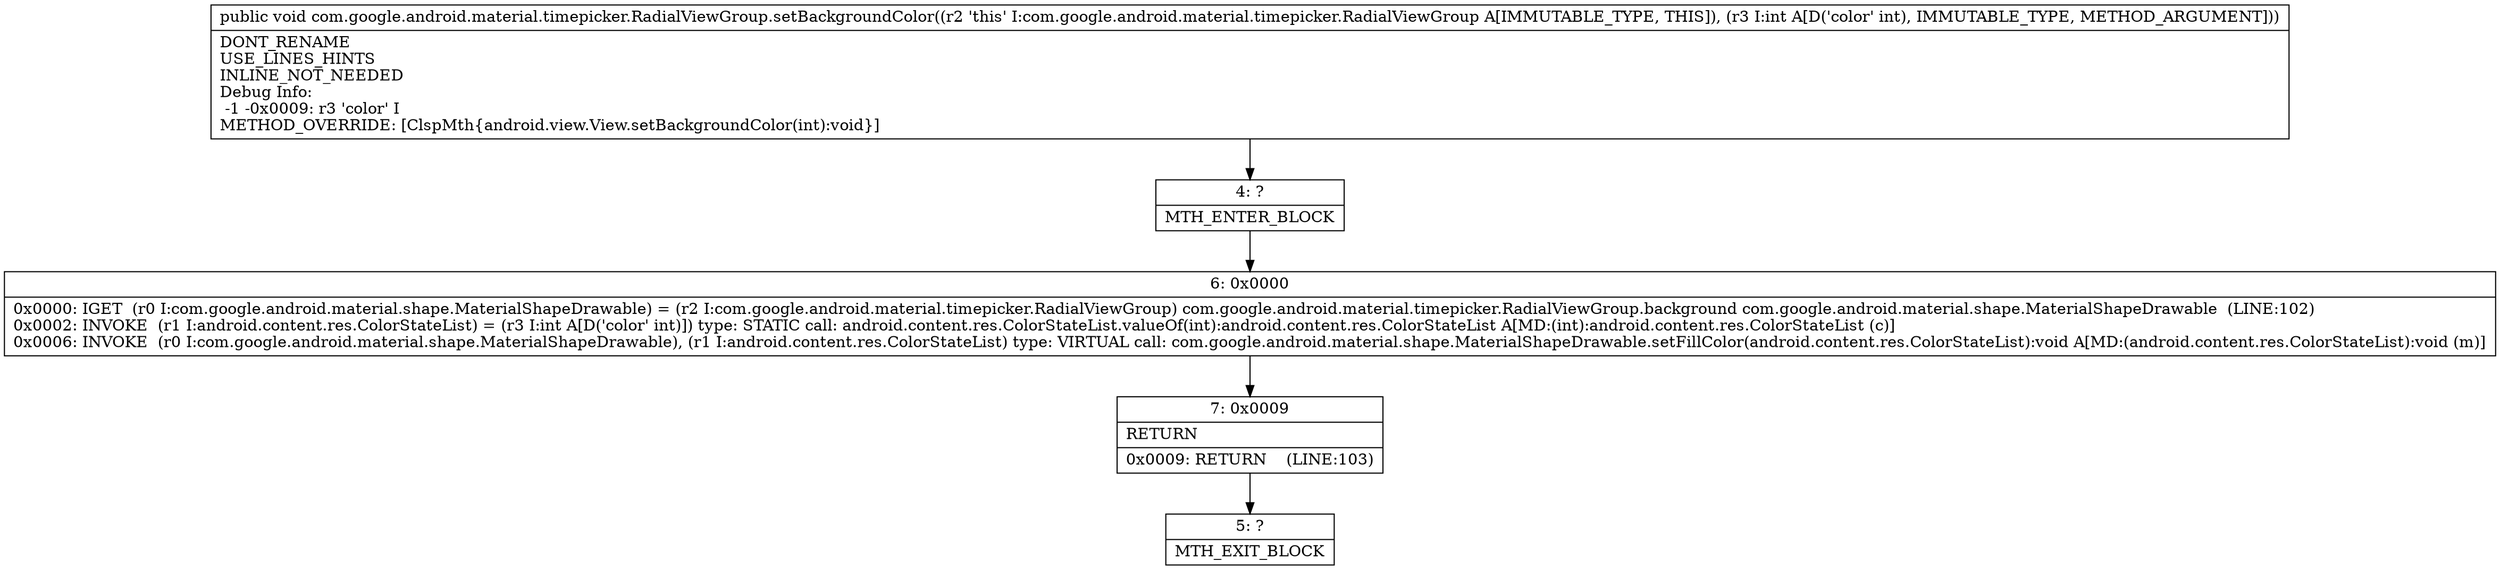 digraph "CFG forcom.google.android.material.timepicker.RadialViewGroup.setBackgroundColor(I)V" {
Node_4 [shape=record,label="{4\:\ ?|MTH_ENTER_BLOCK\l}"];
Node_6 [shape=record,label="{6\:\ 0x0000|0x0000: IGET  (r0 I:com.google.android.material.shape.MaterialShapeDrawable) = (r2 I:com.google.android.material.timepicker.RadialViewGroup) com.google.android.material.timepicker.RadialViewGroup.background com.google.android.material.shape.MaterialShapeDrawable  (LINE:102)\l0x0002: INVOKE  (r1 I:android.content.res.ColorStateList) = (r3 I:int A[D('color' int)]) type: STATIC call: android.content.res.ColorStateList.valueOf(int):android.content.res.ColorStateList A[MD:(int):android.content.res.ColorStateList (c)]\l0x0006: INVOKE  (r0 I:com.google.android.material.shape.MaterialShapeDrawable), (r1 I:android.content.res.ColorStateList) type: VIRTUAL call: com.google.android.material.shape.MaterialShapeDrawable.setFillColor(android.content.res.ColorStateList):void A[MD:(android.content.res.ColorStateList):void (m)]\l}"];
Node_7 [shape=record,label="{7\:\ 0x0009|RETURN\l|0x0009: RETURN    (LINE:103)\l}"];
Node_5 [shape=record,label="{5\:\ ?|MTH_EXIT_BLOCK\l}"];
MethodNode[shape=record,label="{public void com.google.android.material.timepicker.RadialViewGroup.setBackgroundColor((r2 'this' I:com.google.android.material.timepicker.RadialViewGroup A[IMMUTABLE_TYPE, THIS]), (r3 I:int A[D('color' int), IMMUTABLE_TYPE, METHOD_ARGUMENT]))  | DONT_RENAME\lUSE_LINES_HINTS\lINLINE_NOT_NEEDED\lDebug Info:\l  \-1 \-0x0009: r3 'color' I\lMETHOD_OVERRIDE: [ClspMth\{android.view.View.setBackgroundColor(int):void\}]\l}"];
MethodNode -> Node_4;Node_4 -> Node_6;
Node_6 -> Node_7;
Node_7 -> Node_5;
}

